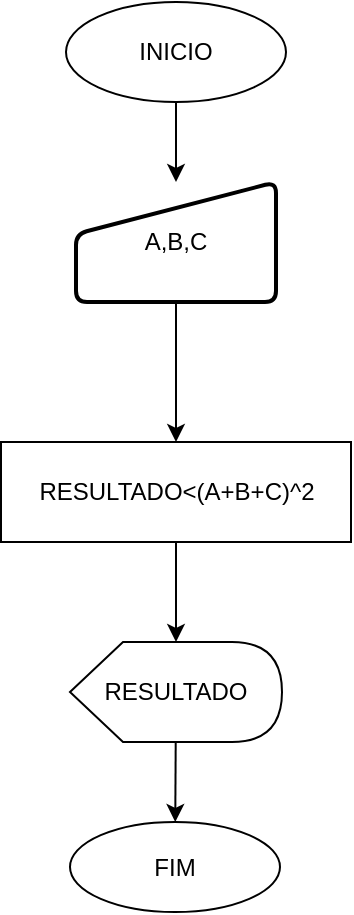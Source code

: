 <mxfile version="14.5.1" type="device"><diagram id="fntVCqy1SHForAP0nXyX" name="Página-1"><mxGraphModel dx="420" dy="511" grid="1" gridSize="10" guides="1" tooltips="1" connect="1" arrows="1" fold="1" page="1" pageScale="1" pageWidth="827" pageHeight="1169" math="0" shadow="0"><root><mxCell id="0"/><mxCell id="1" parent="0"/><mxCell id="wi3B6AsLFpU4GvQTsF9I-2" value="" style="edgeStyle=orthogonalEdgeStyle;rounded=0;orthogonalLoop=1;jettySize=auto;html=1;" edge="1" parent="1" source="Aty4tl2Ob_Ky4AwCEyJg-2" target="wi3B6AsLFpU4GvQTsF9I-1"><mxGeometry relative="1" as="geometry"/></mxCell><mxCell id="Aty4tl2Ob_Ky4AwCEyJg-2" value="INICIO" style="ellipse;whiteSpace=wrap;html=1;" parent="1" vertex="1"><mxGeometry x="380" y="90" width="110" height="50" as="geometry"/></mxCell><mxCell id="Aty4tl2Ob_Ky4AwCEyJg-8" value="" style="edgeStyle=none;rounded=0;orthogonalLoop=1;jettySize=auto;html=1;" parent="1" source="Aty4tl2Ob_Ky4AwCEyJg-5" target="Aty4tl2Ob_Ky4AwCEyJg-7" edge="1"><mxGeometry relative="1" as="geometry"/></mxCell><mxCell id="Aty4tl2Ob_Ky4AwCEyJg-5" value="RESULTADO&amp;lt;(A+B+C)^2" style="whiteSpace=wrap;html=1;" parent="1" vertex="1"><mxGeometry x="347.5" y="310" width="175" height="50" as="geometry"/></mxCell><mxCell id="Aty4tl2Ob_Ky4AwCEyJg-10" value="" style="edgeStyle=none;rounded=0;orthogonalLoop=1;jettySize=auto;html=1;" parent="1" source="Aty4tl2Ob_Ky4AwCEyJg-7" target="Aty4tl2Ob_Ky4AwCEyJg-9" edge="1"><mxGeometry relative="1" as="geometry"/></mxCell><mxCell id="Aty4tl2Ob_Ky4AwCEyJg-7" value="RESULTADO" style="shape=display;whiteSpace=wrap;html=1;" parent="1" vertex="1"><mxGeometry x="382" y="410" width="106" height="50" as="geometry"/></mxCell><mxCell id="Aty4tl2Ob_Ky4AwCEyJg-9" value="FIM" style="ellipse;whiteSpace=wrap;html=1;" parent="1" vertex="1"><mxGeometry x="382" y="500" width="105" height="45" as="geometry"/></mxCell><mxCell id="wi3B6AsLFpU4GvQTsF9I-3" value="" style="edgeStyle=orthogonalEdgeStyle;rounded=0;orthogonalLoop=1;jettySize=auto;html=1;" edge="1" parent="1" source="wi3B6AsLFpU4GvQTsF9I-1" target="Aty4tl2Ob_Ky4AwCEyJg-5"><mxGeometry relative="1" as="geometry"/></mxCell><mxCell id="wi3B6AsLFpU4GvQTsF9I-1" value="&lt;span&gt;A,B,C&lt;/span&gt;" style="html=1;strokeWidth=2;shape=manualInput;whiteSpace=wrap;rounded=1;size=26;arcSize=11;" vertex="1" parent="1"><mxGeometry x="385" y="180" width="100" height="60" as="geometry"/></mxCell></root></mxGraphModel></diagram></mxfile>